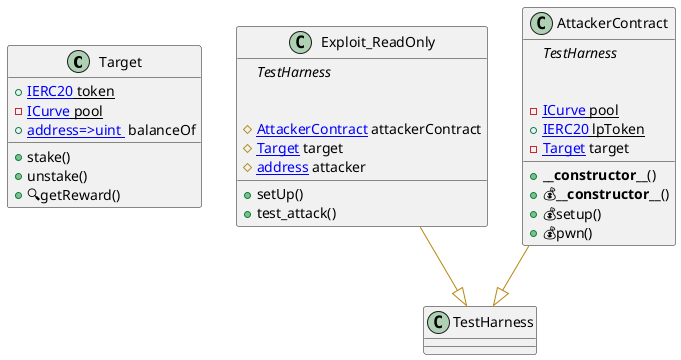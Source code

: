 @startuml

class Target {
    ' -- inheritance --

    ' -- usingFor --

    ' -- vars --
	+{static}[[IERC20]] token
	-{static}[[ICurve]] pool
	+[[mapping address=>uint ]] balanceOf

    ' -- methods --
	+stake()
	+unstake()
	+🔍getReward()

}


class Exploit_ReadOnly {
    ' -- inheritance --
	{abstract}TestHarness

    ' -- usingFor --

    ' -- vars --
	#[[AttackerContract]] attackerContract
	#[[Target]] target
	#[[address]] attacker

    ' -- methods --
	+setUp()
	+test_attack()

}


class AttackerContract {
    ' -- inheritance --
	{abstract}TestHarness

    ' -- usingFor --

    ' -- vars --
	-{static}[[ICurve]] pool
	+{static}[[IERC20]] lpToken
	-[[Target]] target

    ' -- methods --
	+**__constructor__**()
	+💰**__constructor__**()
	+💰setup()
	+💰pwn()

}
' -- inheritance / usingFor --
Exploit_ReadOnly --[#DarkGoldenRod]|> TestHarness
AttackerContract --[#DarkGoldenRod]|> TestHarness

@enduml